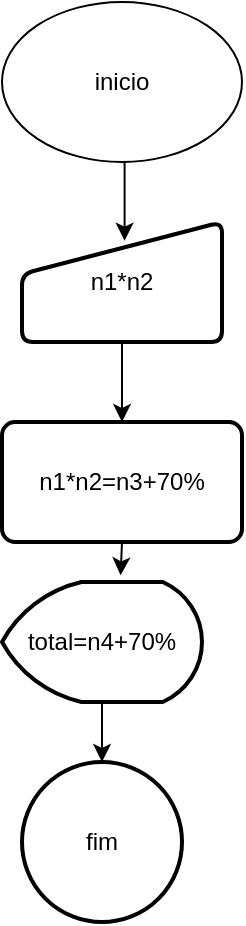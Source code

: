 <mxfile version="24.2.3" type="google">
  <diagram name="Página-1" id="bD7Uo5LcLhm-oNzbtefM">
    <mxGraphModel grid="1" page="1" gridSize="10" guides="1" tooltips="1" connect="1" arrows="1" fold="1" pageScale="1" pageWidth="827" pageHeight="1169" math="0" shadow="0">
      <root>
        <mxCell id="0" />
        <mxCell id="1" parent="0" />
        <mxCell id="fjyamVcxegqE3fC7odbh-1" value="inicio" style="ellipse;whiteSpace=wrap;html=1;" vertex="1" parent="1">
          <mxGeometry x="240" y="180" width="120" height="80" as="geometry" />
        </mxCell>
        <mxCell id="fjyamVcxegqE3fC7odbh-4" value="" style="edgeStyle=orthogonalEdgeStyle;rounded=0;orthogonalLoop=1;jettySize=auto;html=1;" edge="1" parent="1" source="fjyamVcxegqE3fC7odbh-2" target="fjyamVcxegqE3fC7odbh-3">
          <mxGeometry relative="1" as="geometry" />
        </mxCell>
        <mxCell id="fjyamVcxegqE3fC7odbh-2" value="n1*n2" style="html=1;strokeWidth=2;shape=manualInput;whiteSpace=wrap;rounded=1;size=26;arcSize=11;" vertex="1" parent="1">
          <mxGeometry x="250" y="290" width="100" height="60" as="geometry" />
        </mxCell>
        <mxCell id="fjyamVcxegqE3fC7odbh-3" value="n1*n2=n3+70%" style="whiteSpace=wrap;html=1;strokeWidth=2;rounded=1;arcSize=11;" vertex="1" parent="1">
          <mxGeometry x="240" y="390" width="120" height="60" as="geometry" />
        </mxCell>
        <mxCell id="fjyamVcxegqE3fC7odbh-5" style="edgeStyle=orthogonalEdgeStyle;rounded=0;orthogonalLoop=1;jettySize=auto;html=1;exitX=0.5;exitY=1;exitDx=0;exitDy=0;entryX=0.513;entryY=0.156;entryDx=0;entryDy=0;entryPerimeter=0;" edge="1" parent="1" source="fjyamVcxegqE3fC7odbh-1" target="fjyamVcxegqE3fC7odbh-2">
          <mxGeometry relative="1" as="geometry" />
        </mxCell>
        <mxCell id="fjyamVcxegqE3fC7odbh-9" value="" style="edgeStyle=orthogonalEdgeStyle;rounded=0;orthogonalLoop=1;jettySize=auto;html=1;" edge="1" parent="1" source="fjyamVcxegqE3fC7odbh-6" target="fjyamVcxegqE3fC7odbh-8">
          <mxGeometry relative="1" as="geometry" />
        </mxCell>
        <mxCell id="fjyamVcxegqE3fC7odbh-6" value="total=n4+70%" style="strokeWidth=2;html=1;shape=mxgraph.flowchart.display;whiteSpace=wrap;" vertex="1" parent="1">
          <mxGeometry x="240" y="470" width="100" height="60" as="geometry" />
        </mxCell>
        <mxCell id="fjyamVcxegqE3fC7odbh-7" style="edgeStyle=orthogonalEdgeStyle;rounded=0;orthogonalLoop=1;jettySize=auto;html=1;exitX=0.5;exitY=1;exitDx=0;exitDy=0;entryX=0.593;entryY=-0.056;entryDx=0;entryDy=0;entryPerimeter=0;" edge="1" parent="1" source="fjyamVcxegqE3fC7odbh-3" target="fjyamVcxegqE3fC7odbh-6">
          <mxGeometry relative="1" as="geometry" />
        </mxCell>
        <mxCell id="fjyamVcxegqE3fC7odbh-8" value="fim" style="ellipse;whiteSpace=wrap;html=1;strokeWidth=2;" vertex="1" parent="1">
          <mxGeometry x="250" y="560" width="80" height="80" as="geometry" />
        </mxCell>
      </root>
    </mxGraphModel>
  </diagram>
</mxfile>
